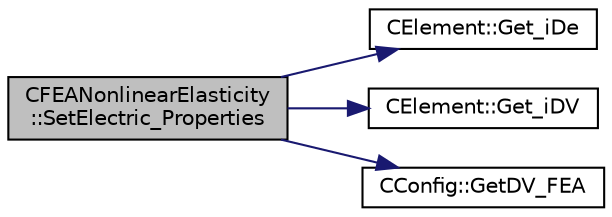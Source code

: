 digraph "CFEANonlinearElasticity::SetElectric_Properties"
{
 // LATEX_PDF_SIZE
  edge [fontname="Helvetica",fontsize="10",labelfontname="Helvetica",labelfontsize="10"];
  node [fontname="Helvetica",fontsize="10",shape=record];
  rankdir="LR";
  Node1 [label="CFEANonlinearElasticity\l::SetElectric_Properties",height=0.2,width=0.4,color="black", fillcolor="grey75", style="filled", fontcolor="black",tooltip="Set element electric properties."];
  Node1 -> Node2 [color="midnightblue",fontsize="10",style="solid",fontname="Helvetica"];
  Node2 [label="CElement::Get_iDe",height=0.2,width=0.4,color="black", fillcolor="white", style="filled",URL="$classCElement.html#a81c24fda8ff30988042966be1ac57cb0",tooltip="Return the value of the identifier for the Dielectric Elastomers."];
  Node1 -> Node3 [color="midnightblue",fontsize="10",style="solid",fontname="Helvetica"];
  Node3 [label="CElement::Get_iDV",height=0.2,width=0.4,color="black", fillcolor="white", style="filled",URL="$classCElement.html#a9aca256c29c68f6be62c9a74f7a39fa8",tooltip="Return the value of the identifier for the Design Variable."];
  Node1 -> Node4 [color="midnightblue",fontsize="10",style="solid",fontname="Helvetica"];
  Node4 [label="CConfig::GetDV_FEA",height=0.2,width=0.4,color="black", fillcolor="white", style="filled",URL="$classCConfig.html#a5909743f9efd40e18336118561f6f8d1",tooltip="Get the kind of design variable for FEA."];
}

